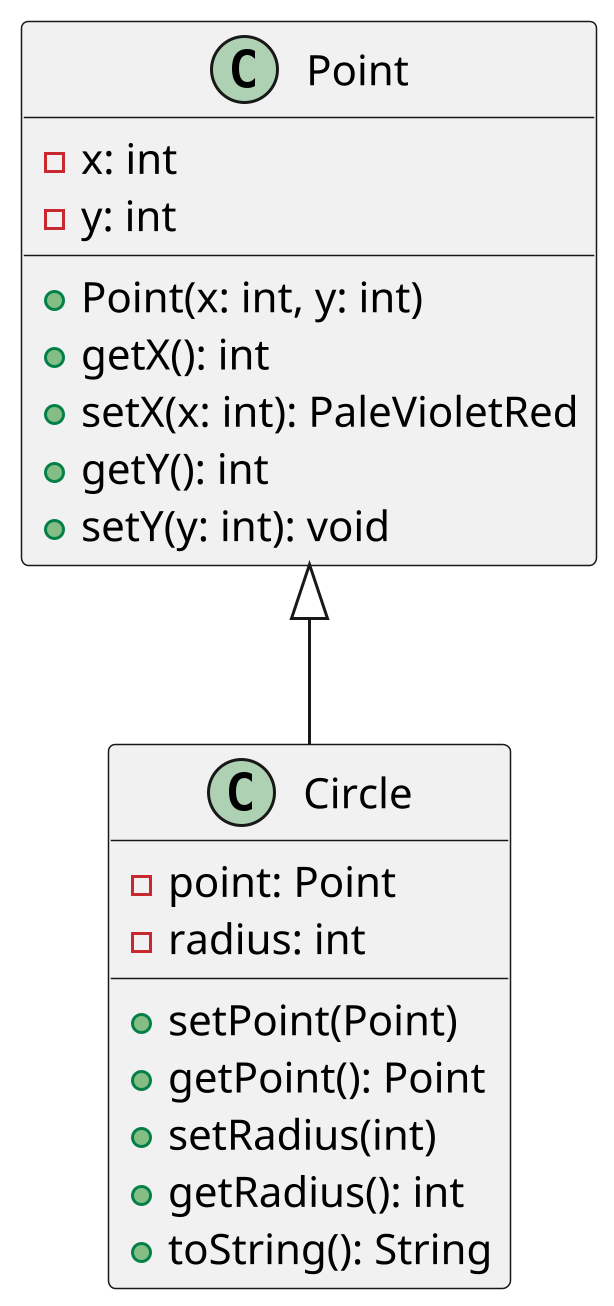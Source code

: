@startuml MyUML
scale 3

class Point {
    - x: int
    - y: int
    + Point(x: int, y: int)
    + getX(): int
    + setX(x: int): PaleVioletRed
    + getY(): int
    + setY(y: int): void
}

class Circle {
    - point: Point
    - radius: int
    + setPoint(Point)
    + getPoint(): Point
    + setRadius(int)
    + getRadius(): int
    + toString(): String
}

Point <|-- Circle

@enduml